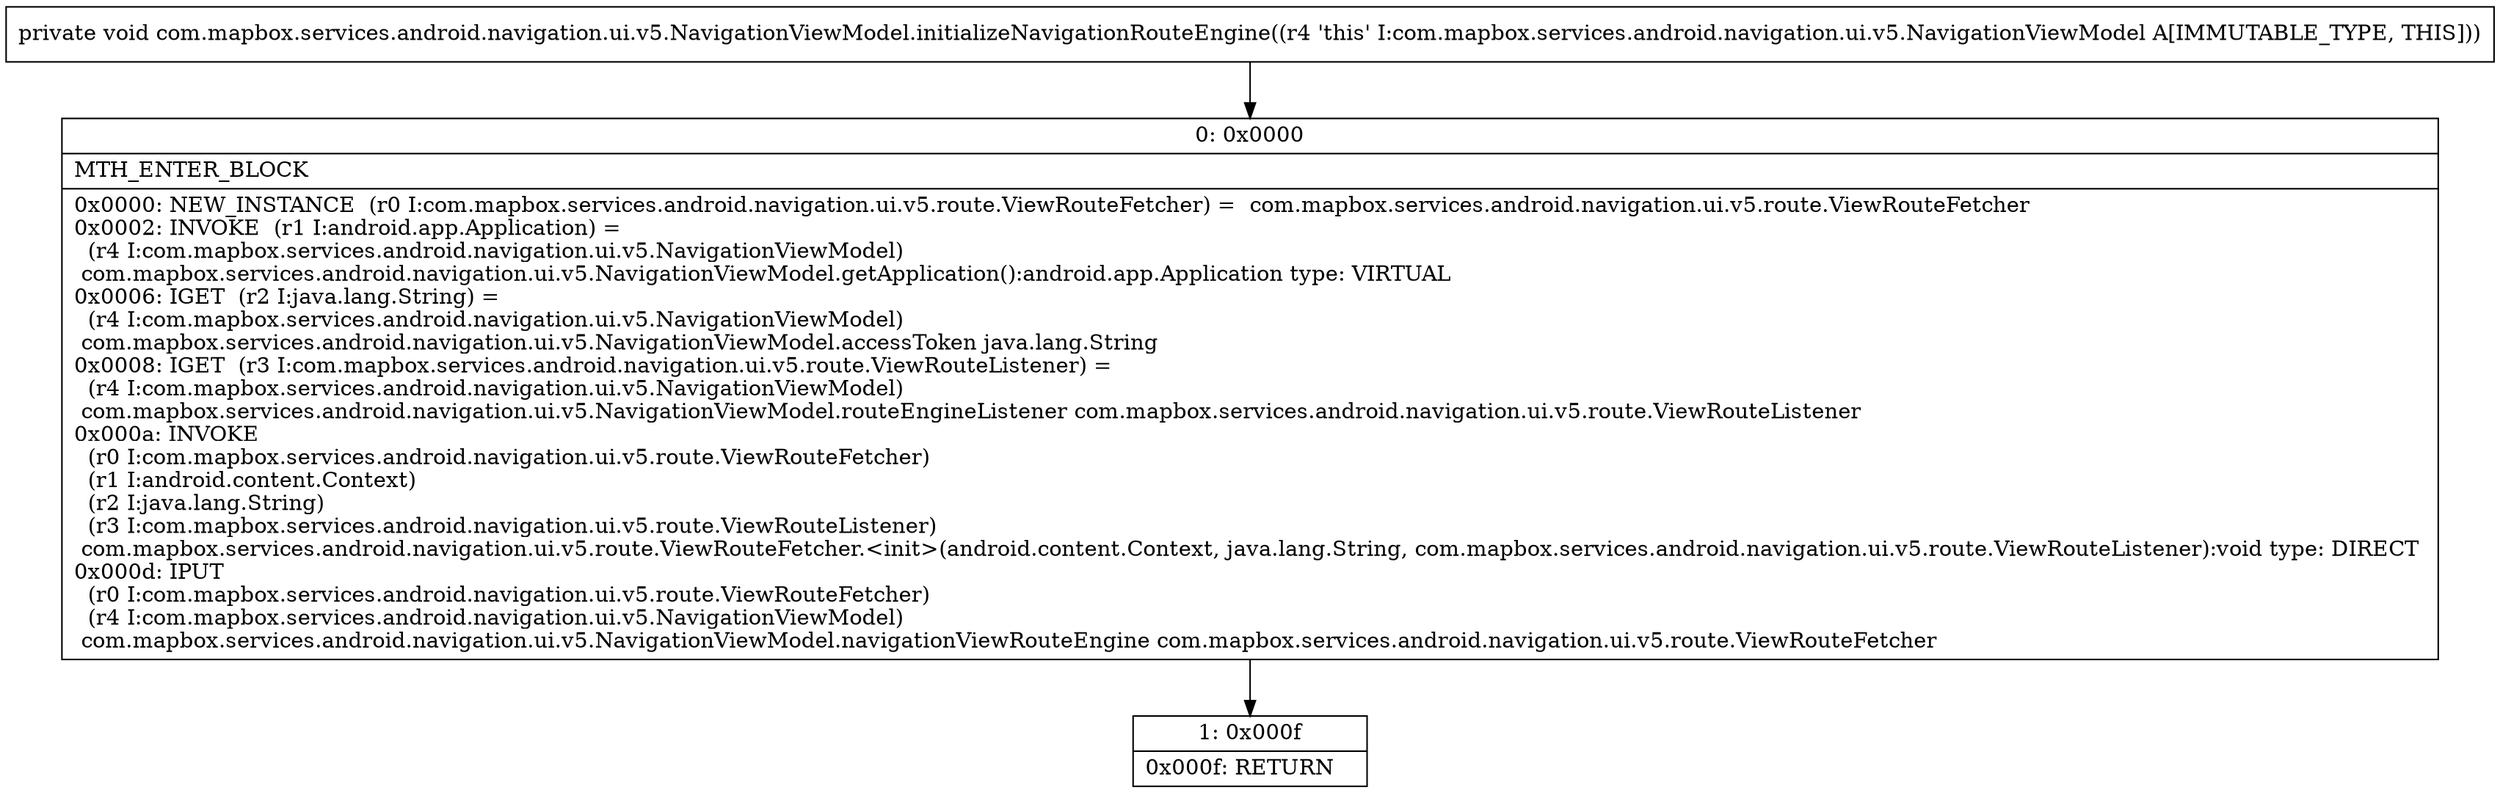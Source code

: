digraph "CFG forcom.mapbox.services.android.navigation.ui.v5.NavigationViewModel.initializeNavigationRouteEngine()V" {
Node_0 [shape=record,label="{0\:\ 0x0000|MTH_ENTER_BLOCK\l|0x0000: NEW_INSTANCE  (r0 I:com.mapbox.services.android.navigation.ui.v5.route.ViewRouteFetcher) =  com.mapbox.services.android.navigation.ui.v5.route.ViewRouteFetcher \l0x0002: INVOKE  (r1 I:android.app.Application) = \l  (r4 I:com.mapbox.services.android.navigation.ui.v5.NavigationViewModel)\l com.mapbox.services.android.navigation.ui.v5.NavigationViewModel.getApplication():android.app.Application type: VIRTUAL \l0x0006: IGET  (r2 I:java.lang.String) = \l  (r4 I:com.mapbox.services.android.navigation.ui.v5.NavigationViewModel)\l com.mapbox.services.android.navigation.ui.v5.NavigationViewModel.accessToken java.lang.String \l0x0008: IGET  (r3 I:com.mapbox.services.android.navigation.ui.v5.route.ViewRouteListener) = \l  (r4 I:com.mapbox.services.android.navigation.ui.v5.NavigationViewModel)\l com.mapbox.services.android.navigation.ui.v5.NavigationViewModel.routeEngineListener com.mapbox.services.android.navigation.ui.v5.route.ViewRouteListener \l0x000a: INVOKE  \l  (r0 I:com.mapbox.services.android.navigation.ui.v5.route.ViewRouteFetcher)\l  (r1 I:android.content.Context)\l  (r2 I:java.lang.String)\l  (r3 I:com.mapbox.services.android.navigation.ui.v5.route.ViewRouteListener)\l com.mapbox.services.android.navigation.ui.v5.route.ViewRouteFetcher.\<init\>(android.content.Context, java.lang.String, com.mapbox.services.android.navigation.ui.v5.route.ViewRouteListener):void type: DIRECT \l0x000d: IPUT  \l  (r0 I:com.mapbox.services.android.navigation.ui.v5.route.ViewRouteFetcher)\l  (r4 I:com.mapbox.services.android.navigation.ui.v5.NavigationViewModel)\l com.mapbox.services.android.navigation.ui.v5.NavigationViewModel.navigationViewRouteEngine com.mapbox.services.android.navigation.ui.v5.route.ViewRouteFetcher \l}"];
Node_1 [shape=record,label="{1\:\ 0x000f|0x000f: RETURN   \l}"];
MethodNode[shape=record,label="{private void com.mapbox.services.android.navigation.ui.v5.NavigationViewModel.initializeNavigationRouteEngine((r4 'this' I:com.mapbox.services.android.navigation.ui.v5.NavigationViewModel A[IMMUTABLE_TYPE, THIS])) }"];
MethodNode -> Node_0;
Node_0 -> Node_1;
}

